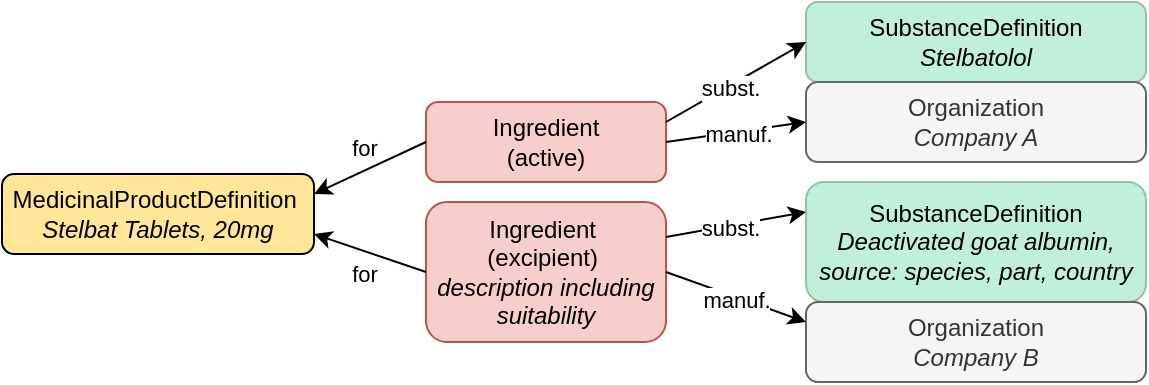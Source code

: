 <mxfile version="21.6.8" type="device">
  <diagram id="C5RBs43oDa-KdzZeNtuy" name="Page-1">
    <mxGraphModel dx="1075" dy="2862" grid="1" gridSize="10" guides="1" tooltips="1" connect="1" arrows="1" fold="1" page="1" pageScale="1" pageWidth="827" pageHeight="1169" math="0" shadow="0">
      <root>
        <mxCell id="WIyWlLk6GJQsqaUBKTNV-0" />
        <mxCell id="WIyWlLk6GJQsqaUBKTNV-1" parent="WIyWlLk6GJQsqaUBKTNV-0" />
        <mxCell id="PtvGfc8u3fFPzmpzfyYF-7" value="MedicinalProductDefinition&amp;nbsp;&lt;br&gt;&lt;i style=&quot;border-color: var(--border-color);&quot;&gt;Stelbat Tablets, 20mg&lt;/i&gt;" style="rounded=1;whiteSpace=wrap;html=1;fontSize=12;glass=0;strokeWidth=1;shadow=0;fillColor=#ffe699;" parent="WIyWlLk6GJQsqaUBKTNV-1" vertex="1">
          <mxGeometry x="30" y="-2224" width="156" height="40" as="geometry" />
        </mxCell>
        <mxCell id="bwwu2G-xtIND38kB5rFb-2" value="Ingredient &lt;br&gt;(active)" style="rounded=1;whiteSpace=wrap;html=1;fontSize=12;glass=0;strokeWidth=1;shadow=0;fillColor=#f8cecc;strokeColor=#b85450;" parent="WIyWlLk6GJQsqaUBKTNV-1" vertex="1">
          <mxGeometry x="242" y="-2260" width="120" height="40" as="geometry" />
        </mxCell>
        <mxCell id="bwwu2G-xtIND38kB5rFb-3" value="SubstanceDefinition&lt;br&gt;&lt;i style=&quot;border-color: var(--border-color);&quot;&gt;Stelbatolol&lt;/i&gt;" style="rounded=1;whiteSpace=wrap;html=1;fontSize=12;glass=0;strokeWidth=1;shadow=0;fillColor=#c1f0da;strokeColor=#9ebda2;" parent="WIyWlLk6GJQsqaUBKTNV-1" vertex="1">
          <mxGeometry x="432" y="-2310" width="170" height="40" as="geometry" />
        </mxCell>
        <mxCell id="bwwu2G-xtIND38kB5rFb-4" value="Ingredient&amp;nbsp;&lt;br&gt;(excipient)&amp;nbsp;&lt;br style=&quot;border-color: var(--border-color);&quot;&gt;&lt;i style=&quot;border-color: var(--border-color);&quot;&gt;description including suitability&lt;/i&gt;" style="rounded=1;whiteSpace=wrap;html=1;fontSize=12;glass=0;strokeWidth=1;shadow=0;fillColor=#f8cecc;strokeColor=#b85450;" parent="WIyWlLk6GJQsqaUBKTNV-1" vertex="1">
          <mxGeometry x="242" y="-2210" width="120" height="70" as="geometry" />
        </mxCell>
        <mxCell id="bwwu2G-xtIND38kB5rFb-5" value="SubstanceDefinition&lt;br&gt;&lt;i&gt;Deactivated goat albumin, source: species, part, country&lt;/i&gt;" style="rounded=1;whiteSpace=wrap;html=1;fontSize=12;glass=0;strokeWidth=1;shadow=0;fillColor=#c1f0da;strokeColor=#9ebda2;" parent="WIyWlLk6GJQsqaUBKTNV-1" vertex="1">
          <mxGeometry x="432" y="-2220" width="170" height="60" as="geometry" />
        </mxCell>
        <mxCell id="bwwu2G-xtIND38kB5rFb-7" value="for" style="endArrow=classic;html=1;rounded=0;exitX=0;exitY=0.5;exitDx=0;exitDy=0;entryX=1;entryY=0.25;entryDx=0;entryDy=0;" parent="WIyWlLk6GJQsqaUBKTNV-1" source="bwwu2G-xtIND38kB5rFb-2" target="PtvGfc8u3fFPzmpzfyYF-7" edge="1">
          <mxGeometry x="-0.062" y="-10" width="50" height="50" relative="1" as="geometry">
            <mxPoint x="252" y="-2221" as="sourcePoint" />
            <mxPoint x="182" y="-2231" as="targetPoint" />
            <mxPoint as="offset" />
          </mxGeometry>
        </mxCell>
        <mxCell id="bwwu2G-xtIND38kB5rFb-8" value="for" style="endArrow=classic;html=1;rounded=0;exitX=0;exitY=0.5;exitDx=0;exitDy=0;entryX=1;entryY=0.75;entryDx=0;entryDy=0;" parent="WIyWlLk6GJQsqaUBKTNV-1" source="bwwu2G-xtIND38kB5rFb-4" target="PtvGfc8u3fFPzmpzfyYF-7" edge="1">
          <mxGeometry x="-0.026" y="11" width="50" height="50" relative="1" as="geometry">
            <mxPoint x="252" y="-2271" as="sourcePoint" />
            <mxPoint x="188" y="-2231" as="targetPoint" />
            <mxPoint as="offset" />
          </mxGeometry>
        </mxCell>
        <mxCell id="bwwu2G-xtIND38kB5rFb-9" value="" style="endArrow=classic;html=1;rounded=0;entryX=0;entryY=0.5;entryDx=0;entryDy=0;exitX=1;exitY=0.25;exitDx=0;exitDy=0;" parent="WIyWlLk6GJQsqaUBKTNV-1" source="bwwu2G-xtIND38kB5rFb-2" target="bwwu2G-xtIND38kB5rFb-3" edge="1">
          <mxGeometry x="-0.333" y="-2" width="50" height="50" relative="1" as="geometry">
            <mxPoint x="362" y="-2290" as="sourcePoint" />
            <mxPoint x="412" y="-2221" as="targetPoint" />
            <mxPoint as="offset" />
          </mxGeometry>
        </mxCell>
        <mxCell id="ijBxJZwbMtAu98BQErDS-2" value="subst." style="edgeLabel;html=1;align=center;verticalAlign=middle;resizable=0;points=[];" vertex="1" connectable="0" parent="bwwu2G-xtIND38kB5rFb-9">
          <mxGeometry x="-0.09" y="-1" relative="1" as="geometry">
            <mxPoint as="offset" />
          </mxGeometry>
        </mxCell>
        <mxCell id="ijBxJZwbMtAu98BQErDS-0" value="Organization&lt;br&gt;&lt;i&gt;Company A&lt;br&gt;&lt;/i&gt;" style="rounded=1;whiteSpace=wrap;html=1;fontSize=12;glass=0;strokeWidth=1;shadow=0;fillColor=#f5f5f5;strokeColor=#666666;fontColor=#333333;" vertex="1" parent="WIyWlLk6GJQsqaUBKTNV-1">
          <mxGeometry x="432" y="-2270" width="170" height="40" as="geometry" />
        </mxCell>
        <mxCell id="ijBxJZwbMtAu98BQErDS-1" value="manuf." style="endArrow=classic;html=1;rounded=0;entryX=0;entryY=0.5;entryDx=0;entryDy=0;exitX=1;exitY=0.5;exitDx=0;exitDy=0;" edge="1" parent="WIyWlLk6GJQsqaUBKTNV-1" target="ijBxJZwbMtAu98BQErDS-0" source="bwwu2G-xtIND38kB5rFb-2">
          <mxGeometry x="0.022" y="-1" width="50" height="50" relative="1" as="geometry">
            <mxPoint x="232" y="-1911" as="sourcePoint" />
            <mxPoint x="285" y="-1951" as="targetPoint" />
            <mxPoint as="offset" />
          </mxGeometry>
        </mxCell>
        <mxCell id="ijBxJZwbMtAu98BQErDS-3" value="Organization&lt;br&gt;&lt;i&gt;Company B&lt;br&gt;&lt;/i&gt;" style="rounded=1;whiteSpace=wrap;html=1;fontSize=12;glass=0;strokeWidth=1;shadow=0;fillColor=#f5f5f5;strokeColor=#666666;fontColor=#333333;" vertex="1" parent="WIyWlLk6GJQsqaUBKTNV-1">
          <mxGeometry x="432" y="-2160" width="170" height="40" as="geometry" />
        </mxCell>
        <mxCell id="ijBxJZwbMtAu98BQErDS-4" value="" style="endArrow=classic;html=1;rounded=0;entryX=0;entryY=0.25;entryDx=0;entryDy=0;exitX=1;exitY=0.25;exitDx=0;exitDy=0;" edge="1" parent="WIyWlLk6GJQsqaUBKTNV-1" source="bwwu2G-xtIND38kB5rFb-4" target="bwwu2G-xtIND38kB5rFb-5">
          <mxGeometry x="-0.333" y="-2" width="50" height="50" relative="1" as="geometry">
            <mxPoint x="362" y="-2190" as="sourcePoint" />
            <mxPoint x="452" y="-2311" as="targetPoint" />
            <mxPoint as="offset" />
          </mxGeometry>
        </mxCell>
        <mxCell id="ijBxJZwbMtAu98BQErDS-5" value="subst." style="edgeLabel;html=1;align=center;verticalAlign=middle;resizable=0;points=[];" vertex="1" connectable="0" parent="ijBxJZwbMtAu98BQErDS-4">
          <mxGeometry x="-0.09" y="-1" relative="1" as="geometry">
            <mxPoint as="offset" />
          </mxGeometry>
        </mxCell>
        <mxCell id="ijBxJZwbMtAu98BQErDS-6" value="manuf." style="endArrow=classic;html=1;rounded=0;entryX=0;entryY=0.25;entryDx=0;entryDy=0;exitX=1;exitY=0.5;exitDx=0;exitDy=0;entryPerimeter=0;" edge="1" parent="WIyWlLk6GJQsqaUBKTNV-1" source="bwwu2G-xtIND38kB5rFb-4" target="ijBxJZwbMtAu98BQErDS-3">
          <mxGeometry x="0.022" y="-1" width="50" height="50" relative="1" as="geometry">
            <mxPoint x="372" y="-2261" as="sourcePoint" />
            <mxPoint x="452" y="-2271" as="targetPoint" />
            <mxPoint as="offset" />
          </mxGeometry>
        </mxCell>
      </root>
    </mxGraphModel>
  </diagram>
</mxfile>
